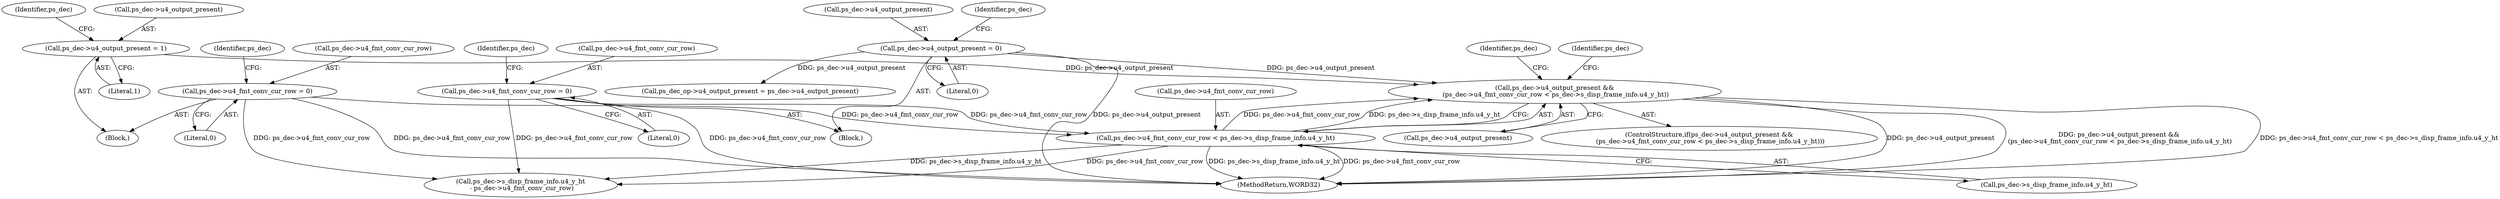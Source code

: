 digraph "0_Android_0b23c81c3dd9ec38f7e6806a3955fed1925541a0@pointer" {
"1002050" [label="(Call,ps_dec->u4_output_present &&\n (ps_dec->u4_fmt_conv_cur_row < ps_dec->s_disp_frame_info.u4_y_ht))"];
"1002041" [label="(Call,ps_dec->u4_output_present = 1)"];
"1000347" [label="(Call,ps_dec->u4_output_present = 0)"];
"1002054" [label="(Call,ps_dec->u4_fmt_conv_cur_row < ps_dec->s_disp_frame_info.u4_y_ht)"];
"1000342" [label="(Call,ps_dec->u4_fmt_conv_cur_row = 0)"];
"1002036" [label="(Call,ps_dec->u4_fmt_conv_cur_row = 0)"];
"1002097" [label="(Identifier,ps_dec)"];
"1002055" [label="(Call,ps_dec->u4_fmt_conv_cur_row)"];
"1002043" [label="(Identifier,ps_dec)"];
"1002041" [label="(Call,ps_dec->u4_output_present = 1)"];
"1002226" [label="(MethodReturn,WORD32)"];
"1002040" [label="(Literal,0)"];
"1000156" [label="(Block,)"];
"1000348" [label="(Call,ps_dec->u4_output_present)"];
"1002058" [label="(Call,ps_dec->s_disp_frame_info.u4_y_ht)"];
"1002047" [label="(Identifier,ps_dec)"];
"1002054" [label="(Call,ps_dec->u4_fmt_conv_cur_row < ps_dec->s_disp_frame_info.u4_y_ht)"];
"1000346" [label="(Literal,0)"];
"1002036" [label="(Call,ps_dec->u4_fmt_conv_cur_row = 0)"];
"1002042" [label="(Call,ps_dec->u4_output_present)"];
"1000351" [label="(Literal,0)"];
"1000347" [label="(Call,ps_dec->u4_output_present = 0)"];
"1000349" [label="(Identifier,ps_dec)"];
"1000355" [label="(Identifier,ps_dec)"];
"1002035" [label="(Block,)"];
"1002068" [label="(Call,ps_dec->s_disp_frame_info.u4_y_ht\n - ps_dec->u4_fmt_conv_cur_row)"];
"1000798" [label="(Call,ps_dec_op->u4_output_present = ps_dec->u4_output_present)"];
"1000342" [label="(Call,ps_dec->u4_fmt_conv_cur_row = 0)"];
"1002049" [label="(ControlStructure,if(ps_dec->u4_output_present &&\n (ps_dec->u4_fmt_conv_cur_row < ps_dec->s_disp_frame_info.u4_y_ht)))"];
"1002051" [label="(Call,ps_dec->u4_output_present)"];
"1002050" [label="(Call,ps_dec->u4_output_present &&\n (ps_dec->u4_fmt_conv_cur_row < ps_dec->s_disp_frame_info.u4_y_ht))"];
"1002045" [label="(Literal,1)"];
"1002037" [label="(Call,ps_dec->u4_fmt_conv_cur_row)"];
"1002066" [label="(Identifier,ps_dec)"];
"1000343" [label="(Call,ps_dec->u4_fmt_conv_cur_row)"];
"1002050" -> "1002049"  [label="AST: "];
"1002050" -> "1002051"  [label="CFG: "];
"1002050" -> "1002054"  [label="CFG: "];
"1002051" -> "1002050"  [label="AST: "];
"1002054" -> "1002050"  [label="AST: "];
"1002066" -> "1002050"  [label="CFG: "];
"1002097" -> "1002050"  [label="CFG: "];
"1002050" -> "1002226"  [label="DDG: ps_dec->u4_fmt_conv_cur_row < ps_dec->s_disp_frame_info.u4_y_ht"];
"1002050" -> "1002226"  [label="DDG: ps_dec->u4_output_present"];
"1002050" -> "1002226"  [label="DDG: ps_dec->u4_output_present &&\n (ps_dec->u4_fmt_conv_cur_row < ps_dec->s_disp_frame_info.u4_y_ht)"];
"1002041" -> "1002050"  [label="DDG: ps_dec->u4_output_present"];
"1000347" -> "1002050"  [label="DDG: ps_dec->u4_output_present"];
"1002054" -> "1002050"  [label="DDG: ps_dec->u4_fmt_conv_cur_row"];
"1002054" -> "1002050"  [label="DDG: ps_dec->s_disp_frame_info.u4_y_ht"];
"1002041" -> "1002035"  [label="AST: "];
"1002041" -> "1002045"  [label="CFG: "];
"1002042" -> "1002041"  [label="AST: "];
"1002045" -> "1002041"  [label="AST: "];
"1002047" -> "1002041"  [label="CFG: "];
"1000347" -> "1000156"  [label="AST: "];
"1000347" -> "1000351"  [label="CFG: "];
"1000348" -> "1000347"  [label="AST: "];
"1000351" -> "1000347"  [label="AST: "];
"1000355" -> "1000347"  [label="CFG: "];
"1000347" -> "1002226"  [label="DDG: ps_dec->u4_output_present"];
"1000347" -> "1000798"  [label="DDG: ps_dec->u4_output_present"];
"1002054" -> "1002058"  [label="CFG: "];
"1002055" -> "1002054"  [label="AST: "];
"1002058" -> "1002054"  [label="AST: "];
"1002054" -> "1002226"  [label="DDG: ps_dec->s_disp_frame_info.u4_y_ht"];
"1002054" -> "1002226"  [label="DDG: ps_dec->u4_fmt_conv_cur_row"];
"1000342" -> "1002054"  [label="DDG: ps_dec->u4_fmt_conv_cur_row"];
"1002036" -> "1002054"  [label="DDG: ps_dec->u4_fmt_conv_cur_row"];
"1002054" -> "1002068"  [label="DDG: ps_dec->s_disp_frame_info.u4_y_ht"];
"1002054" -> "1002068"  [label="DDG: ps_dec->u4_fmt_conv_cur_row"];
"1000342" -> "1000156"  [label="AST: "];
"1000342" -> "1000346"  [label="CFG: "];
"1000343" -> "1000342"  [label="AST: "];
"1000346" -> "1000342"  [label="AST: "];
"1000349" -> "1000342"  [label="CFG: "];
"1000342" -> "1002226"  [label="DDG: ps_dec->u4_fmt_conv_cur_row"];
"1000342" -> "1002068"  [label="DDG: ps_dec->u4_fmt_conv_cur_row"];
"1002036" -> "1002035"  [label="AST: "];
"1002036" -> "1002040"  [label="CFG: "];
"1002037" -> "1002036"  [label="AST: "];
"1002040" -> "1002036"  [label="AST: "];
"1002043" -> "1002036"  [label="CFG: "];
"1002036" -> "1002226"  [label="DDG: ps_dec->u4_fmt_conv_cur_row"];
"1002036" -> "1002068"  [label="DDG: ps_dec->u4_fmt_conv_cur_row"];
}
